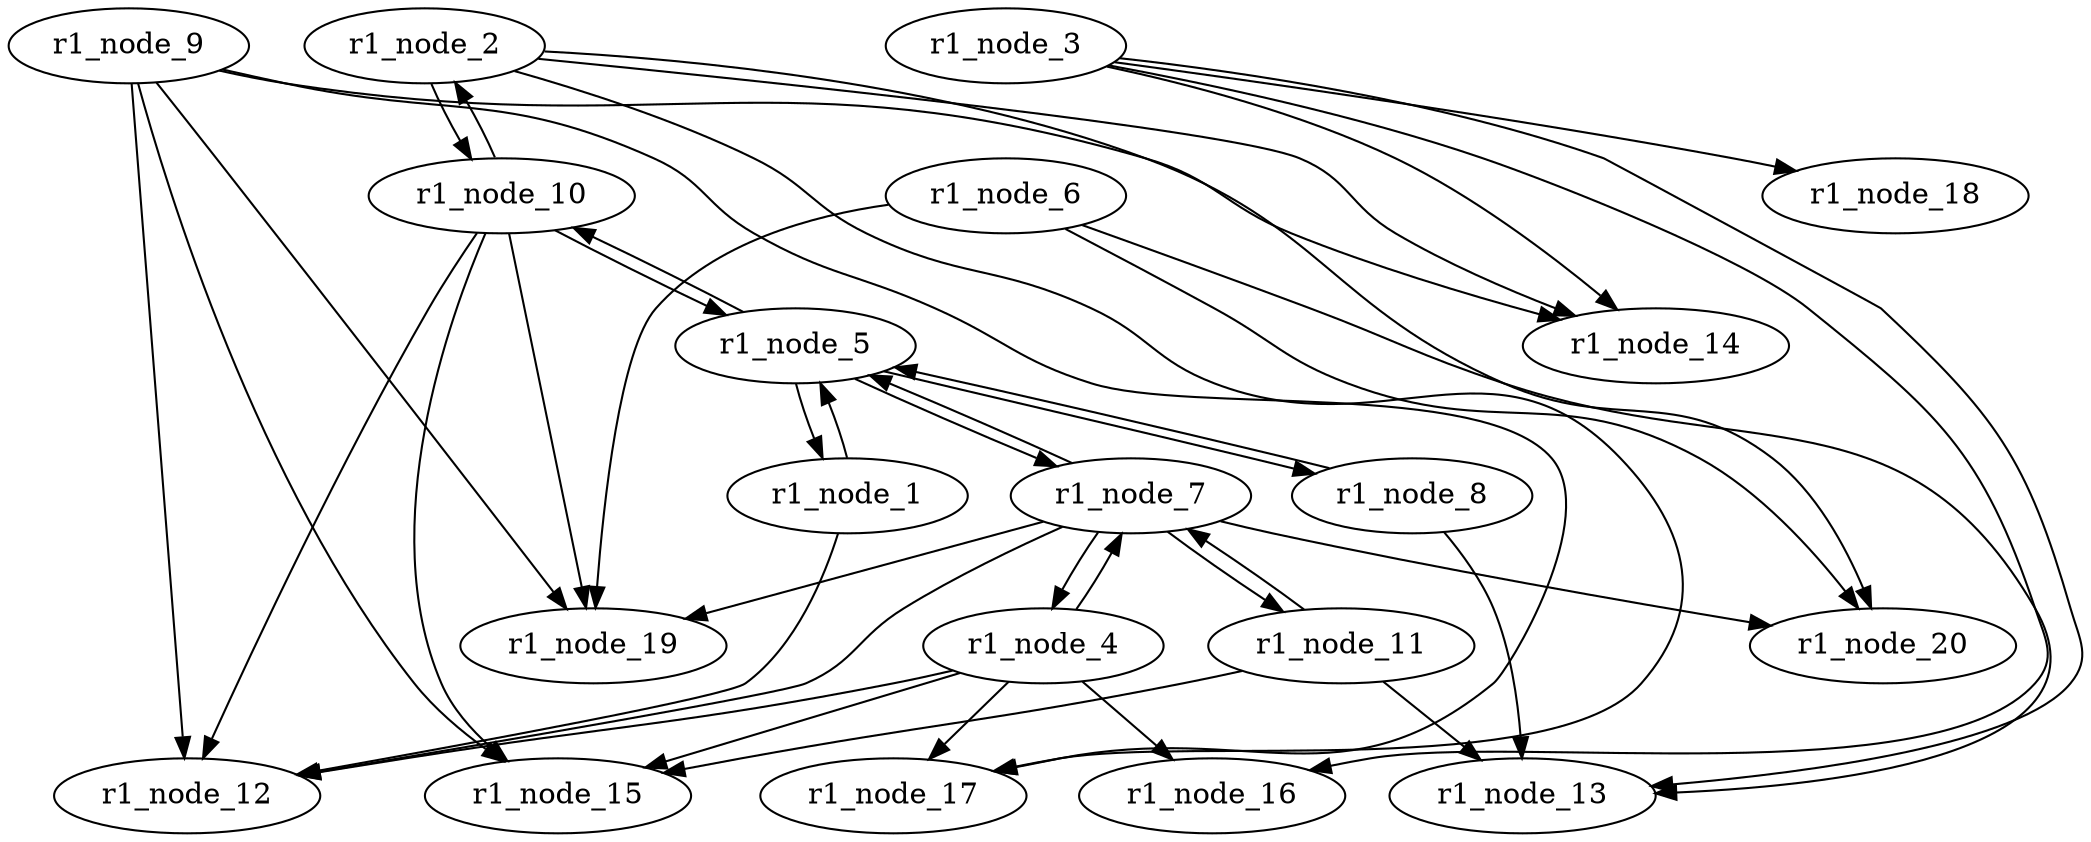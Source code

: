 strict digraph {


	"r1_node_3" [  weight=0 ];

	"r1_node_3" -> "r1_node_14" [  weight=0 ];

	"r1_node_3" -> "r1_node_16" [  weight=0 ];

	"r1_node_3" -> "r1_node_13" [  weight=0 ];

	"r1_node_3" -> "r1_node_18" [  weight=0 ];

	"r1_node_6" [  weight=0 ];

	"r1_node_6" -> "r1_node_20" [  weight=0 ];

	"r1_node_6" -> "r1_node_13" [  weight=0 ];

	"r1_node_6" -> "r1_node_19" [  weight=0 ];

	"r1_node_16" [  weight=0 ];

	"r1_node_17" [  weight=0 ];

	"r1_node_13" [  weight=0 ];

	"r1_node_15" [  weight=0 ];

	"r1_node_1" [  weight=0 ];

	"r1_node_1" -> "r1_node_5" [  weight=0 ];

	"r1_node_1" -> "r1_node_12" [  weight=0 ];

	"r1_node_5" [  weight=0 ];

	"r1_node_5" -> "r1_node_1" [  weight=0 ];

	"r1_node_5" -> "r1_node_10" [  weight=0 ];

	"r1_node_5" -> "r1_node_7" [  weight=0 ];

	"r1_node_5" -> "r1_node_8" [  weight=0 ];

	"r1_node_4" [  weight=0 ];

	"r1_node_4" -> "r1_node_7" [  weight=0 ];

	"r1_node_4" -> "r1_node_12" [  weight=0 ];

	"r1_node_4" -> "r1_node_15" [  weight=0 ];

	"r1_node_4" -> "r1_node_16" [  weight=0 ];

	"r1_node_4" -> "r1_node_17" [  weight=0 ];

	"r1_node_11" [  weight=0 ];

	"r1_node_11" -> "r1_node_7" [  weight=0 ];

	"r1_node_11" -> "r1_node_15" [  weight=0 ];

	"r1_node_11" -> "r1_node_13" [  weight=0 ];

	"r1_node_2" [  weight=0 ];

	"r1_node_2" -> "r1_node_10" [  weight=0 ];

	"r1_node_2" -> "r1_node_14" [  weight=0 ];

	"r1_node_2" -> "r1_node_17" [  weight=0 ];

	"r1_node_2" -> "r1_node_20" [  weight=0 ];

	"r1_node_18" [  weight=0 ];

	"r1_node_12" [  weight=0 ];

	"r1_node_10" [  weight=0 ];

	"r1_node_10" -> "r1_node_5" [  weight=0 ];

	"r1_node_10" -> "r1_node_2" [  weight=0 ];

	"r1_node_10" -> "r1_node_12" [  weight=0 ];

	"r1_node_10" -> "r1_node_15" [  weight=0 ];

	"r1_node_10" -> "r1_node_19" [  weight=0 ];

	"r1_node_14" [  weight=0 ];

	"r1_node_7" [  weight=0 ];

	"r1_node_7" -> "r1_node_4" [  weight=0 ];

	"r1_node_7" -> "r1_node_11" [  weight=0 ];

	"r1_node_7" -> "r1_node_12" [  weight=0 ];

	"r1_node_7" -> "r1_node_19" [  weight=0 ];

	"r1_node_7" -> "r1_node_20" [  weight=0 ];

	"r1_node_7" -> "r1_node_5" [  weight=0 ];

	"r1_node_19" [  weight=0 ];

	"r1_node_9" [  weight=0 ];

	"r1_node_9" -> "r1_node_17" [  weight=0 ];

	"r1_node_9" -> "r1_node_12" [  weight=0 ];

	"r1_node_9" -> "r1_node_14" [  weight=0 ];

	"r1_node_9" -> "r1_node_15" [  weight=0 ];

	"r1_node_9" -> "r1_node_19" [  weight=0 ];

	"r1_node_8" [  weight=0 ];

	"r1_node_8" -> "r1_node_5" [  weight=0 ];

	"r1_node_8" -> "r1_node_13" [  weight=0 ];

	"r1_node_20" [  weight=0 ];

}
